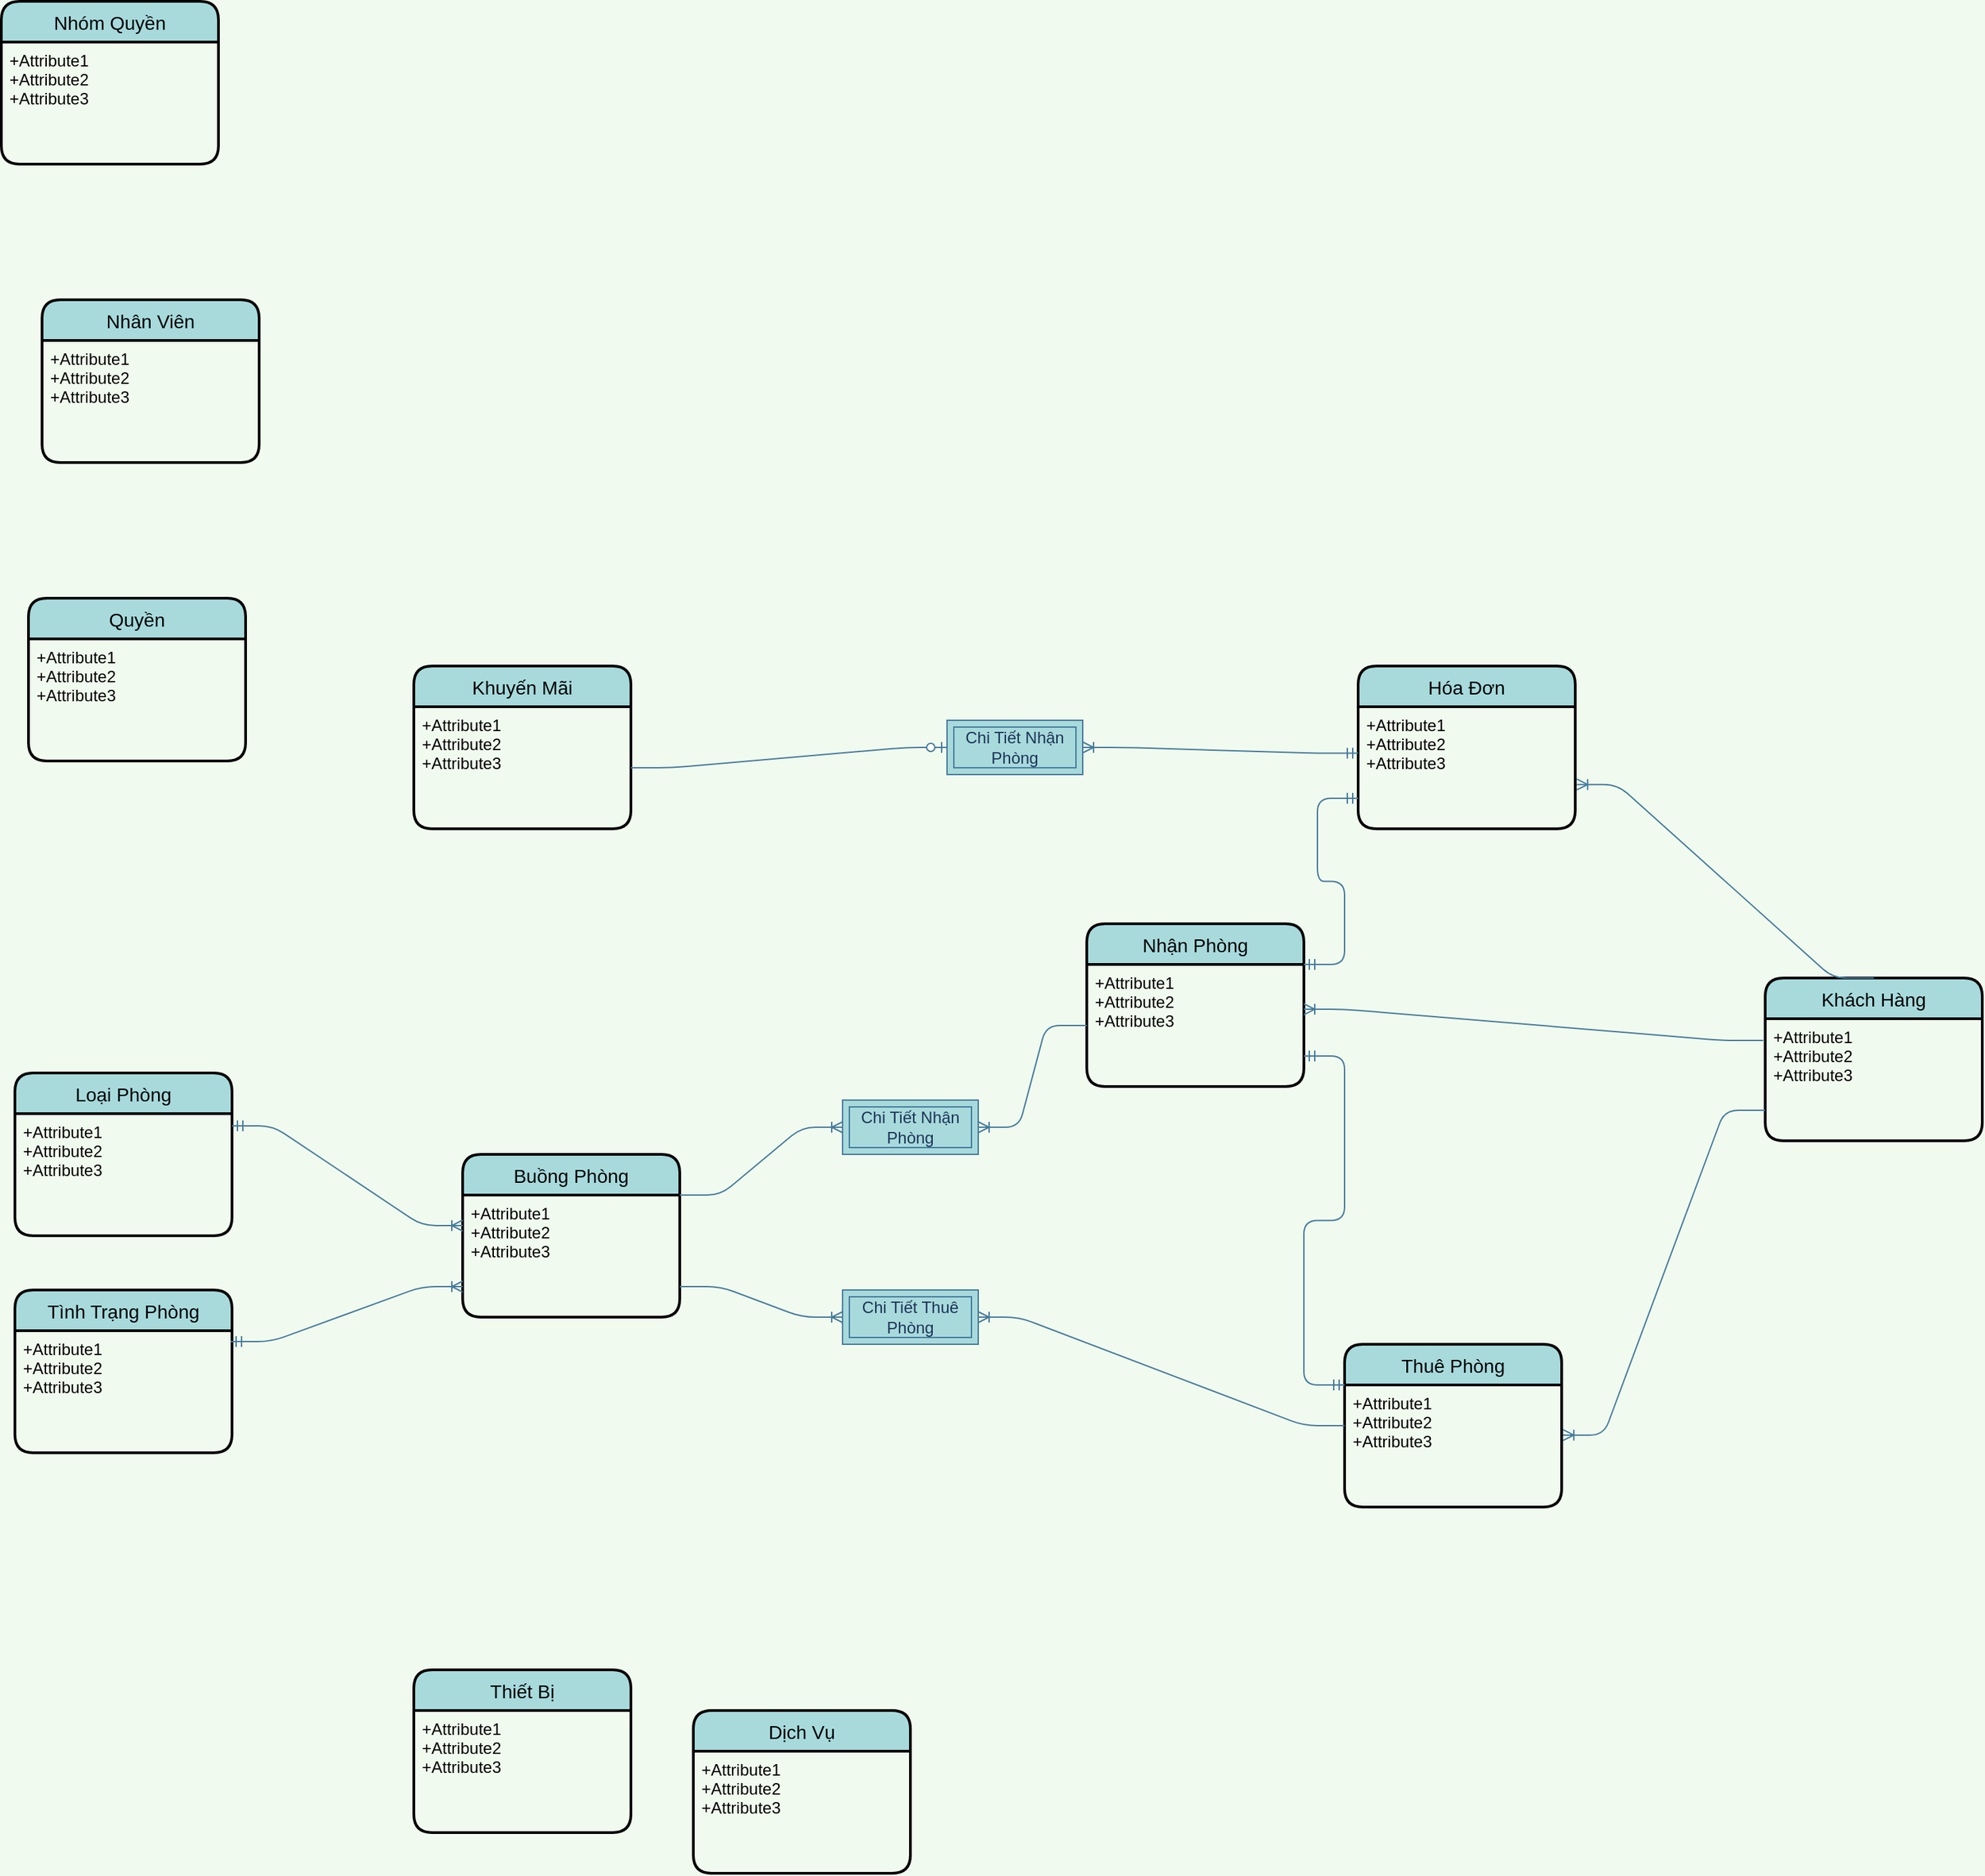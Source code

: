 <mxfile version="14.1.3" type="github">
  <diagram id="ZVVWfZMViWKJLwM7EidN" name="Page-1">
    <mxGraphModel dx="981" dy="1723" grid="1" gridSize="10" guides="1" tooltips="1" connect="1" arrows="1" fold="1" page="1" pageScale="1" pageWidth="827" pageHeight="1169" background="#F1FAEE" math="0" shadow="0">
      <root>
        <mxCell id="0" />
        <mxCell id="1" parent="0" />
        <mxCell id="YB05C7Pb-uXemA97MWsQ-250" value="Khách Hàng" style="swimlane;childLayout=stackLayout;horizontal=1;startSize=30;horizontalStack=0;rounded=1;fontSize=14;fontStyle=0;strokeWidth=2;resizeParent=0;resizeLast=1;shadow=0;dashed=0;align=center;fillColor=#A8DADC;" vertex="1" parent="1">
          <mxGeometry x="1330" y="260" width="160" height="120" as="geometry" />
        </mxCell>
        <mxCell id="YB05C7Pb-uXemA97MWsQ-251" value="+Attribute1&#xa;+Attribute2&#xa;+Attribute3" style="align=left;strokeColor=none;fillColor=none;spacingLeft=4;fontSize=12;verticalAlign=top;resizable=0;rotatable=0;part=1;" vertex="1" parent="YB05C7Pb-uXemA97MWsQ-250">
          <mxGeometry y="30" width="160" height="90" as="geometry" />
        </mxCell>
        <mxCell id="YB05C7Pb-uXemA97MWsQ-253" value="Buồng Phòng" style="swimlane;childLayout=stackLayout;horizontal=1;startSize=30;horizontalStack=0;rounded=1;fontSize=14;fontStyle=0;strokeWidth=2;resizeParent=0;resizeLast=1;shadow=0;dashed=0;align=center;fillColor=#A8DADC;" vertex="1" parent="1">
          <mxGeometry x="370" y="390" width="160" height="120" as="geometry" />
        </mxCell>
        <mxCell id="YB05C7Pb-uXemA97MWsQ-254" value="+Attribute1&#xa;+Attribute2&#xa;+Attribute3" style="align=left;strokeColor=none;fillColor=none;spacingLeft=4;fontSize=12;verticalAlign=top;resizable=0;rotatable=0;part=1;" vertex="1" parent="YB05C7Pb-uXemA97MWsQ-253">
          <mxGeometry y="30" width="160" height="90" as="geometry" />
        </mxCell>
        <mxCell id="YB05C7Pb-uXemA97MWsQ-255" value="Nhân Viên" style="swimlane;childLayout=stackLayout;horizontal=1;startSize=30;horizontalStack=0;rounded=1;fontSize=14;fontStyle=0;strokeWidth=2;resizeParent=0;resizeLast=1;shadow=0;dashed=0;align=center;fillColor=#A8DADC;" vertex="1" parent="1">
          <mxGeometry x="60" y="-240" width="160" height="120" as="geometry" />
        </mxCell>
        <mxCell id="YB05C7Pb-uXemA97MWsQ-256" value="+Attribute1&#xa;+Attribute2&#xa;+Attribute3" style="align=left;strokeColor=none;fillColor=none;spacingLeft=4;fontSize=12;verticalAlign=top;resizable=0;rotatable=0;part=1;" vertex="1" parent="YB05C7Pb-uXemA97MWsQ-255">
          <mxGeometry y="30" width="160" height="90" as="geometry" />
        </mxCell>
        <mxCell id="YB05C7Pb-uXemA97MWsQ-257" value="Loại Phòng" style="swimlane;childLayout=stackLayout;horizontal=1;startSize=30;horizontalStack=0;rounded=1;fontSize=14;fontStyle=0;strokeWidth=2;resizeParent=0;resizeLast=1;shadow=0;dashed=0;align=center;fillColor=#A8DADC;" vertex="1" parent="1">
          <mxGeometry x="40" y="330" width="160" height="120" as="geometry" />
        </mxCell>
        <mxCell id="YB05C7Pb-uXemA97MWsQ-258" value="+Attribute1&#xa;+Attribute2&#xa;+Attribute3" style="align=left;strokeColor=none;fillColor=none;spacingLeft=4;fontSize=12;verticalAlign=top;resizable=0;rotatable=0;part=1;" vertex="1" parent="YB05C7Pb-uXemA97MWsQ-257">
          <mxGeometry y="30" width="160" height="90" as="geometry" />
        </mxCell>
        <mxCell id="YB05C7Pb-uXemA97MWsQ-259" value="Hóa Đơn" style="swimlane;childLayout=stackLayout;horizontal=1;startSize=30;horizontalStack=0;rounded=1;fontSize=14;fontStyle=0;strokeWidth=2;resizeParent=0;resizeLast=1;shadow=0;dashed=0;align=center;fillColor=#A8DADC;" vertex="1" parent="1">
          <mxGeometry x="1030" y="30" width="160" height="120" as="geometry" />
        </mxCell>
        <mxCell id="YB05C7Pb-uXemA97MWsQ-260" value="+Attribute1&#xa;+Attribute2&#xa;+Attribute3" style="align=left;strokeColor=none;fillColor=none;spacingLeft=4;fontSize=12;verticalAlign=top;resizable=0;rotatable=0;part=1;" vertex="1" parent="YB05C7Pb-uXemA97MWsQ-259">
          <mxGeometry y="30" width="160" height="90" as="geometry" />
        </mxCell>
        <mxCell id="YB05C7Pb-uXemA97MWsQ-263" value="Nhóm Quyền" style="swimlane;childLayout=stackLayout;horizontal=1;startSize=30;horizontalStack=0;rounded=1;fontSize=14;fontStyle=0;strokeWidth=2;resizeParent=0;resizeLast=1;shadow=0;dashed=0;align=center;fillColor=#A8DADC;" vertex="1" parent="1">
          <mxGeometry x="30" y="-460" width="160" height="120" as="geometry" />
        </mxCell>
        <mxCell id="YB05C7Pb-uXemA97MWsQ-264" value="+Attribute1&#xa;+Attribute2&#xa;+Attribute3" style="align=left;strokeColor=none;fillColor=none;spacingLeft=4;fontSize=12;verticalAlign=top;resizable=0;rotatable=0;part=1;" vertex="1" parent="YB05C7Pb-uXemA97MWsQ-263">
          <mxGeometry y="30" width="160" height="90" as="geometry" />
        </mxCell>
        <mxCell id="YB05C7Pb-uXemA97MWsQ-265" value="Quyền" style="swimlane;childLayout=stackLayout;horizontal=1;startSize=30;horizontalStack=0;rounded=1;fontSize=14;fontStyle=0;strokeWidth=2;resizeParent=0;resizeLast=1;shadow=0;dashed=0;align=center;fillColor=#A8DADC;" vertex="1" parent="1">
          <mxGeometry x="50" y="-20" width="160" height="120" as="geometry" />
        </mxCell>
        <mxCell id="YB05C7Pb-uXemA97MWsQ-266" value="+Attribute1&#xa;+Attribute2&#xa;+Attribute3" style="align=left;strokeColor=none;fillColor=none;spacingLeft=4;fontSize=12;verticalAlign=top;resizable=0;rotatable=0;part=1;" vertex="1" parent="YB05C7Pb-uXemA97MWsQ-265">
          <mxGeometry y="30" width="160" height="90" as="geometry" />
        </mxCell>
        <mxCell id="YB05C7Pb-uXemA97MWsQ-270" value="Nhận Phòng" style="swimlane;childLayout=stackLayout;horizontal=1;startSize=30;horizontalStack=0;rounded=1;fontSize=14;fontStyle=0;strokeWidth=2;resizeParent=0;resizeLast=1;shadow=0;dashed=0;align=center;fillColor=#A8DADC;" vertex="1" parent="1">
          <mxGeometry x="830" y="220" width="160" height="120" as="geometry" />
        </mxCell>
        <mxCell id="YB05C7Pb-uXemA97MWsQ-271" value="+Attribute1&#xa;+Attribute2&#xa;+Attribute3" style="align=left;strokeColor=none;fillColor=none;spacingLeft=4;fontSize=12;verticalAlign=top;resizable=0;rotatable=0;part=1;" vertex="1" parent="YB05C7Pb-uXemA97MWsQ-270">
          <mxGeometry y="30" width="160" height="90" as="geometry" />
        </mxCell>
        <mxCell id="YB05C7Pb-uXemA97MWsQ-273" value="Thiết Bị" style="swimlane;childLayout=stackLayout;horizontal=1;startSize=30;horizontalStack=0;rounded=1;fontSize=14;fontStyle=0;strokeWidth=2;resizeParent=0;resizeLast=1;shadow=0;dashed=0;align=center;fillColor=#A8DADC;" vertex="1" parent="1">
          <mxGeometry x="334" y="770" width="160" height="120" as="geometry" />
        </mxCell>
        <mxCell id="YB05C7Pb-uXemA97MWsQ-274" value="+Attribute1&#xa;+Attribute2&#xa;+Attribute3" style="align=left;strokeColor=none;fillColor=none;spacingLeft=4;fontSize=12;verticalAlign=top;resizable=0;rotatable=0;part=1;" vertex="1" parent="YB05C7Pb-uXemA97MWsQ-273">
          <mxGeometry y="30" width="160" height="90" as="geometry" />
        </mxCell>
        <mxCell id="YB05C7Pb-uXemA97MWsQ-275" value="Dịch Vụ" style="swimlane;childLayout=stackLayout;horizontal=1;startSize=30;horizontalStack=0;rounded=1;fontSize=14;fontStyle=0;strokeWidth=2;resizeParent=0;resizeLast=1;shadow=0;dashed=0;align=center;fillColor=#A8DADC;" vertex="1" parent="1">
          <mxGeometry x="540" y="800" width="160" height="120" as="geometry" />
        </mxCell>
        <mxCell id="YB05C7Pb-uXemA97MWsQ-276" value="+Attribute1&#xa;+Attribute2&#xa;+Attribute3" style="align=left;strokeColor=none;fillColor=none;spacingLeft=4;fontSize=12;verticalAlign=top;resizable=0;rotatable=0;part=1;" vertex="1" parent="YB05C7Pb-uXemA97MWsQ-275">
          <mxGeometry y="30" width="160" height="90" as="geometry" />
        </mxCell>
        <mxCell id="YB05C7Pb-uXemA97MWsQ-277" value="Tình Trạng Phòng" style="swimlane;childLayout=stackLayout;horizontal=1;startSize=30;horizontalStack=0;rounded=1;fontSize=14;fontStyle=0;strokeWidth=2;resizeParent=0;resizeLast=1;shadow=0;dashed=0;align=center;fillColor=#A8DADC;" vertex="1" parent="1">
          <mxGeometry x="40" y="490" width="160" height="120" as="geometry" />
        </mxCell>
        <mxCell id="YB05C7Pb-uXemA97MWsQ-278" value="+Attribute1&#xa;+Attribute2&#xa;+Attribute3" style="align=left;strokeColor=none;fillColor=none;spacingLeft=4;fontSize=12;verticalAlign=top;resizable=0;rotatable=0;part=1;" vertex="1" parent="YB05C7Pb-uXemA97MWsQ-277">
          <mxGeometry y="30" width="160" height="90" as="geometry" />
        </mxCell>
        <mxCell id="YB05C7Pb-uXemA97MWsQ-281" value="" style="edgeStyle=entityRelationEdgeStyle;fontSize=12;html=1;endArrow=ERoneToMany;startArrow=ERmandOne;strokeColor=#457B9D;fillColor=#A8DADC;exitX=1;exitY=0.1;exitDx=0;exitDy=0;exitPerimeter=0;entryX=0;entryY=0.25;entryDx=0;entryDy=0;" edge="1" parent="1" source="YB05C7Pb-uXemA97MWsQ-258" target="YB05C7Pb-uXemA97MWsQ-254">
          <mxGeometry width="100" height="100" relative="1" as="geometry">
            <mxPoint x="170" y="352" as="sourcePoint" />
            <mxPoint x="370" y="375" as="targetPoint" />
          </mxGeometry>
        </mxCell>
        <mxCell id="YB05C7Pb-uXemA97MWsQ-287" value="" style="edgeStyle=entityRelationEdgeStyle;fontSize=12;html=1;endArrow=ERoneToMany;startArrow=ERmandOne;strokeColor=#457B9D;fillColor=#A8DADC;entryX=0;entryY=0.75;entryDx=0;entryDy=0;exitX=0.994;exitY=0.089;exitDx=0;exitDy=0;exitPerimeter=0;" edge="1" parent="1" source="YB05C7Pb-uXemA97MWsQ-278" target="YB05C7Pb-uXemA97MWsQ-254">
          <mxGeometry width="100" height="100" relative="1" as="geometry">
            <mxPoint x="203" y="541" as="sourcePoint" />
            <mxPoint x="372" y="414" as="targetPoint" />
          </mxGeometry>
        </mxCell>
        <mxCell id="YB05C7Pb-uXemA97MWsQ-288" value="" style="edgeStyle=entityRelationEdgeStyle;fontSize=12;html=1;endArrow=ERoneToMany;strokeColor=#457B9D;fillColor=#A8DADC;entryX=1;entryY=0.5;entryDx=0;entryDy=0;" edge="1" parent="1" source="YB05C7Pb-uXemA97MWsQ-271" target="YB05C7Pb-uXemA97MWsQ-290">
          <mxGeometry width="100" height="100" relative="1" as="geometry">
            <mxPoint x="530" y="600" as="sourcePoint" />
            <mxPoint x="790" y="340" as="targetPoint" />
          </mxGeometry>
        </mxCell>
        <mxCell id="YB05C7Pb-uXemA97MWsQ-290" value="Chi Tiết Nhận Phòng" style="shape=ext;margin=3;double=1;whiteSpace=wrap;html=1;align=center;strokeColor=#457B9D;fillColor=#A8DADC;fontColor=#1D3557;" vertex="1" parent="1">
          <mxGeometry x="650" y="350" width="100" height="40" as="geometry" />
        </mxCell>
        <mxCell id="YB05C7Pb-uXemA97MWsQ-293" value="" style="edgeStyle=entityRelationEdgeStyle;fontSize=12;html=1;endArrow=ERoneToMany;strokeColor=#457B9D;fillColor=#A8DADC;entryX=0;entryY=0.5;entryDx=0;entryDy=0;exitX=1;exitY=0;exitDx=0;exitDy=0;" edge="1" parent="1" source="YB05C7Pb-uXemA97MWsQ-254" target="YB05C7Pb-uXemA97MWsQ-290">
          <mxGeometry width="100" height="100" relative="1" as="geometry">
            <mxPoint x="533" y="435" as="sourcePoint" />
            <mxPoint x="750" y="430" as="targetPoint" />
          </mxGeometry>
        </mxCell>
        <mxCell id="YB05C7Pb-uXemA97MWsQ-294" value="Thuê Phòng" style="swimlane;childLayout=stackLayout;horizontal=1;startSize=30;horizontalStack=0;rounded=1;fontSize=14;fontStyle=0;strokeWidth=2;resizeParent=0;resizeLast=1;shadow=0;dashed=0;align=center;fillColor=#A8DADC;" vertex="1" parent="1">
          <mxGeometry x="1020" y="530" width="160" height="120" as="geometry" />
        </mxCell>
        <mxCell id="YB05C7Pb-uXemA97MWsQ-295" value="+Attribute1&#xa;+Attribute2&#xa;+Attribute3" style="align=left;strokeColor=none;fillColor=none;spacingLeft=4;fontSize=12;verticalAlign=top;resizable=0;rotatable=0;part=1;" vertex="1" parent="YB05C7Pb-uXemA97MWsQ-294">
          <mxGeometry y="30" width="160" height="90" as="geometry" />
        </mxCell>
        <mxCell id="YB05C7Pb-uXemA97MWsQ-297" value="" style="edgeStyle=entityRelationEdgeStyle;fontSize=12;html=1;endArrow=ERoneToMany;strokeColor=#457B9D;fillColor=#A8DADC;exitX=0;exitY=0.5;exitDx=0;exitDy=0;" edge="1" parent="1" source="YB05C7Pb-uXemA97MWsQ-294" target="YB05C7Pb-uXemA97MWsQ-298">
          <mxGeometry width="100" height="100" relative="1" as="geometry">
            <mxPoint x="880" y="345" as="sourcePoint" />
            <mxPoint x="790" y="580" as="targetPoint" />
          </mxGeometry>
        </mxCell>
        <mxCell id="YB05C7Pb-uXemA97MWsQ-298" value="Chi Tiết Thuê Phòng" style="shape=ext;margin=3;double=1;whiteSpace=wrap;html=1;align=center;strokeColor=#457B9D;fillColor=#A8DADC;fontColor=#1D3557;" vertex="1" parent="1">
          <mxGeometry x="650" y="490" width="100" height="40" as="geometry" />
        </mxCell>
        <mxCell id="YB05C7Pb-uXemA97MWsQ-300" value="" style="edgeStyle=entityRelationEdgeStyle;fontSize=12;html=1;endArrow=ERoneToMany;strokeColor=#457B9D;fillColor=#A8DADC;exitX=1;exitY=0.75;exitDx=0;exitDy=0;entryX=0;entryY=0.5;entryDx=0;entryDy=0;" edge="1" parent="1" source="YB05C7Pb-uXemA97MWsQ-254" target="YB05C7Pb-uXemA97MWsQ-298">
          <mxGeometry width="100" height="100" relative="1" as="geometry">
            <mxPoint x="910" y="600" as="sourcePoint" />
            <mxPoint x="440" y="580" as="targetPoint" />
          </mxGeometry>
        </mxCell>
        <mxCell id="YB05C7Pb-uXemA97MWsQ-301" value="" style="edgeStyle=entityRelationEdgeStyle;fontSize=12;html=1;endArrow=ERoneToMany;strokeColor=#457B9D;fillColor=#A8DADC;entryX=1.006;entryY=0.411;entryDx=0;entryDy=0;entryPerimeter=0;exitX=0;exitY=0.75;exitDx=0;exitDy=0;" edge="1" parent="1" source="YB05C7Pb-uXemA97MWsQ-251" target="YB05C7Pb-uXemA97MWsQ-295">
          <mxGeometry width="100" height="100" relative="1" as="geometry">
            <mxPoint x="1248" y="420" as="sourcePoint" />
            <mxPoint x="750" y="400" as="targetPoint" />
          </mxGeometry>
        </mxCell>
        <mxCell id="YB05C7Pb-uXemA97MWsQ-303" value="" style="edgeStyle=entityRelationEdgeStyle;fontSize=12;html=1;endArrow=ERoneToMany;strokeColor=#457B9D;fillColor=#A8DADC;entryX=1;entryY=0.367;entryDx=0;entryDy=0;entryPerimeter=0;exitX=-0.009;exitY=0.178;exitDx=0;exitDy=0;exitPerimeter=0;" edge="1" parent="1" source="YB05C7Pb-uXemA97MWsQ-251" target="YB05C7Pb-uXemA97MWsQ-271">
          <mxGeometry width="100" height="100" relative="1" as="geometry">
            <mxPoint x="1250.5" y="450" as="sourcePoint" />
            <mxPoint x="1050.96" y="546.99" as="targetPoint" />
          </mxGeometry>
        </mxCell>
        <mxCell id="YB05C7Pb-uXemA97MWsQ-304" value="" style="edgeStyle=entityRelationEdgeStyle;fontSize=12;html=1;endArrow=ERmandOne;startArrow=ERmandOne;strokeColor=#457B9D;fillColor=#A8DADC;entryX=1;entryY=0.75;entryDx=0;entryDy=0;exitX=0;exitY=0;exitDx=0;exitDy=0;" edge="1" parent="1" source="YB05C7Pb-uXemA97MWsQ-295" target="YB05C7Pb-uXemA97MWsQ-271">
          <mxGeometry width="100" height="100" relative="1" as="geometry">
            <mxPoint x="790" y="500" as="sourcePoint" />
            <mxPoint x="990" y="680" as="targetPoint" />
          </mxGeometry>
        </mxCell>
        <mxCell id="YB05C7Pb-uXemA97MWsQ-305" value="" style="edgeStyle=entityRelationEdgeStyle;fontSize=12;html=1;endArrow=ERoneToMany;strokeColor=#457B9D;fillColor=#A8DADC;exitX=0.5;exitY=0;exitDx=0;exitDy=0;entryX=1.007;entryY=0.637;entryDx=0;entryDy=0;entryPerimeter=0;" edge="1" parent="1" source="YB05C7Pb-uXemA97MWsQ-250" target="YB05C7Pb-uXemA97MWsQ-260">
          <mxGeometry width="100" height="100" relative="1" as="geometry">
            <mxPoint x="1228.56" y="396.02" as="sourcePoint" />
            <mxPoint x="1290" y="140" as="targetPoint" />
          </mxGeometry>
        </mxCell>
        <mxCell id="YB05C7Pb-uXemA97MWsQ-307" value="" style="edgeStyle=entityRelationEdgeStyle;fontSize=12;html=1;endArrow=ERmandOne;startArrow=ERmandOne;strokeColor=#457B9D;fillColor=#A8DADC;entryX=0;entryY=0.75;entryDx=0;entryDy=0;exitX=1;exitY=0;exitDx=0;exitDy=0;" edge="1" parent="1" source="YB05C7Pb-uXemA97MWsQ-271" target="YB05C7Pb-uXemA97MWsQ-260">
          <mxGeometry width="100" height="100" relative="1" as="geometry">
            <mxPoint x="970" y="240" as="sourcePoint" />
            <mxPoint x="1080" y="390" as="targetPoint" />
          </mxGeometry>
        </mxCell>
        <mxCell id="YB05C7Pb-uXemA97MWsQ-309" value="Chi Tiết Nhận Phòng" style="shape=ext;margin=3;double=1;whiteSpace=wrap;html=1;align=center;strokeColor=#457B9D;fillColor=#A8DADC;fontColor=#1D3557;" vertex="1" parent="1">
          <mxGeometry x="727" y="70" width="100" height="40" as="geometry" />
        </mxCell>
        <mxCell id="YB05C7Pb-uXemA97MWsQ-310" value="" style="edgeStyle=entityRelationEdgeStyle;fontSize=12;html=1;endArrow=ERoneToMany;startArrow=ERmandOne;strokeColor=#457B9D;fillColor=#A8DADC;exitX=0;exitY=0.381;exitDx=0;exitDy=0;exitPerimeter=0;entryX=1;entryY=0.5;entryDx=0;entryDy=0;" edge="1" parent="1" source="YB05C7Pb-uXemA97MWsQ-260" target="YB05C7Pb-uXemA97MWsQ-309">
          <mxGeometry width="100" height="100" relative="1" as="geometry">
            <mxPoint x="1090" y="310" as="sourcePoint" />
            <mxPoint x="890" y="70" as="targetPoint" />
          </mxGeometry>
        </mxCell>
        <mxCell id="YB05C7Pb-uXemA97MWsQ-311" value="Khuyến Mãi" style="swimlane;childLayout=stackLayout;horizontal=1;startSize=30;horizontalStack=0;rounded=1;fontSize=14;fontStyle=0;strokeWidth=2;resizeParent=0;resizeLast=1;shadow=0;dashed=0;align=center;fillColor=#A8DADC;" vertex="1" parent="1">
          <mxGeometry x="334" y="30" width="160" height="120" as="geometry" />
        </mxCell>
        <mxCell id="YB05C7Pb-uXemA97MWsQ-312" value="+Attribute1&#xa;+Attribute2&#xa;+Attribute3" style="align=left;strokeColor=none;fillColor=none;spacingLeft=4;fontSize=12;verticalAlign=top;resizable=0;rotatable=0;part=1;" vertex="1" parent="YB05C7Pb-uXemA97MWsQ-311">
          <mxGeometry y="30" width="160" height="90" as="geometry" />
        </mxCell>
        <mxCell id="YB05C7Pb-uXemA97MWsQ-317" value="" style="edgeStyle=entityRelationEdgeStyle;fontSize=12;html=1;endArrow=ERzeroToOne;endFill=1;strokeColor=#457B9D;fillColor=#A8DADC;entryX=0;entryY=0.5;entryDx=0;entryDy=0;" edge="1" parent="1" source="YB05C7Pb-uXemA97MWsQ-312" target="YB05C7Pb-uXemA97MWsQ-309">
          <mxGeometry width="100" height="100" relative="1" as="geometry">
            <mxPoint x="510" y="150" as="sourcePoint" />
            <mxPoint x="610" y="50" as="targetPoint" />
          </mxGeometry>
        </mxCell>
      </root>
    </mxGraphModel>
  </diagram>
</mxfile>
